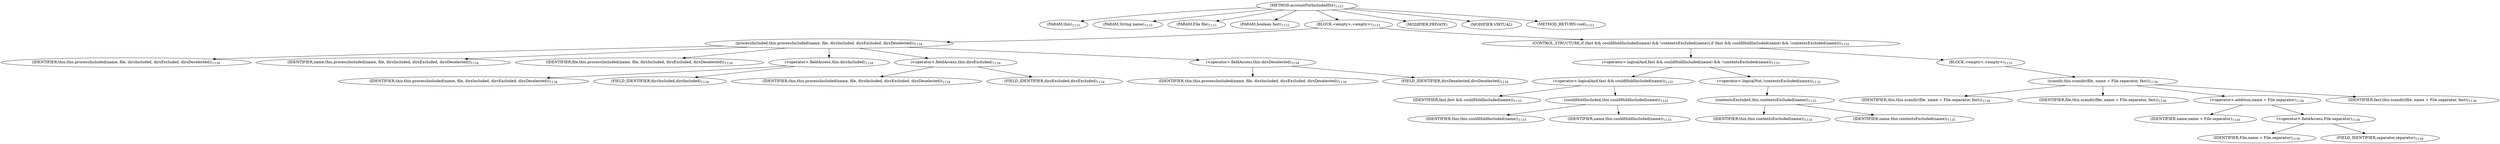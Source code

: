 digraph "accountForIncludedDir" {  
"2128" [label = <(METHOD,accountForIncludedDir)<SUB>1133</SUB>> ]
"82" [label = <(PARAM,this)<SUB>1133</SUB>> ]
"2129" [label = <(PARAM,String name)<SUB>1133</SUB>> ]
"2130" [label = <(PARAM,File file)<SUB>1133</SUB>> ]
"2131" [label = <(PARAM,boolean fast)<SUB>1133</SUB>> ]
"2132" [label = <(BLOCK,&lt;empty&gt;,&lt;empty&gt;)<SUB>1133</SUB>> ]
"2133" [label = <(processIncluded,this.processIncluded(name, file, dirsIncluded, dirsExcluded, dirsDeselected))<SUB>1134</SUB>> ]
"81" [label = <(IDENTIFIER,this,this.processIncluded(name, file, dirsIncluded, dirsExcluded, dirsDeselected))<SUB>1134</SUB>> ]
"2134" [label = <(IDENTIFIER,name,this.processIncluded(name, file, dirsIncluded, dirsExcluded, dirsDeselected))<SUB>1134</SUB>> ]
"2135" [label = <(IDENTIFIER,file,this.processIncluded(name, file, dirsIncluded, dirsExcluded, dirsDeselected))<SUB>1134</SUB>> ]
"2136" [label = <(&lt;operator&gt;.fieldAccess,this.dirsIncluded)<SUB>1134</SUB>> ]
"2137" [label = <(IDENTIFIER,this,this.processIncluded(name, file, dirsIncluded, dirsExcluded, dirsDeselected))<SUB>1134</SUB>> ]
"2138" [label = <(FIELD_IDENTIFIER,dirsIncluded,dirsIncluded)<SUB>1134</SUB>> ]
"2139" [label = <(&lt;operator&gt;.fieldAccess,this.dirsExcluded)<SUB>1134</SUB>> ]
"2140" [label = <(IDENTIFIER,this,this.processIncluded(name, file, dirsIncluded, dirsExcluded, dirsDeselected))<SUB>1134</SUB>> ]
"2141" [label = <(FIELD_IDENTIFIER,dirsExcluded,dirsExcluded)<SUB>1134</SUB>> ]
"2142" [label = <(&lt;operator&gt;.fieldAccess,this.dirsDeselected)<SUB>1134</SUB>> ]
"2143" [label = <(IDENTIFIER,this,this.processIncluded(name, file, dirsIncluded, dirsExcluded, dirsDeselected))<SUB>1134</SUB>> ]
"2144" [label = <(FIELD_IDENTIFIER,dirsDeselected,dirsDeselected)<SUB>1134</SUB>> ]
"2145" [label = <(CONTROL_STRUCTURE,if (fast &amp;&amp; couldHoldIncluded(name) &amp;&amp; !contentsExcluded(name)),if (fast &amp;&amp; couldHoldIncluded(name) &amp;&amp; !contentsExcluded(name)))<SUB>1135</SUB>> ]
"2146" [label = <(&lt;operator&gt;.logicalAnd,fast &amp;&amp; couldHoldIncluded(name) &amp;&amp; !contentsExcluded(name))<SUB>1135</SUB>> ]
"2147" [label = <(&lt;operator&gt;.logicalAnd,fast &amp;&amp; couldHoldIncluded(name))<SUB>1135</SUB>> ]
"2148" [label = <(IDENTIFIER,fast,fast &amp;&amp; couldHoldIncluded(name))<SUB>1135</SUB>> ]
"2149" [label = <(couldHoldIncluded,this.couldHoldIncluded(name))<SUB>1135</SUB>> ]
"83" [label = <(IDENTIFIER,this,this.couldHoldIncluded(name))<SUB>1135</SUB>> ]
"2150" [label = <(IDENTIFIER,name,this.couldHoldIncluded(name))<SUB>1135</SUB>> ]
"2151" [label = <(&lt;operator&gt;.logicalNot,!contentsExcluded(name))<SUB>1135</SUB>> ]
"2152" [label = <(contentsExcluded,this.contentsExcluded(name))<SUB>1135</SUB>> ]
"84" [label = <(IDENTIFIER,this,this.contentsExcluded(name))<SUB>1135</SUB>> ]
"2153" [label = <(IDENTIFIER,name,this.contentsExcluded(name))<SUB>1135</SUB>> ]
"2154" [label = <(BLOCK,&lt;empty&gt;,&lt;empty&gt;)<SUB>1135</SUB>> ]
"2155" [label = <(scandir,this.scandir(file, name + File.separator, fast))<SUB>1136</SUB>> ]
"85" [label = <(IDENTIFIER,this,this.scandir(file, name + File.separator, fast))<SUB>1136</SUB>> ]
"2156" [label = <(IDENTIFIER,file,this.scandir(file, name + File.separator, fast))<SUB>1136</SUB>> ]
"2157" [label = <(&lt;operator&gt;.addition,name + File.separator)<SUB>1136</SUB>> ]
"2158" [label = <(IDENTIFIER,name,name + File.separator)<SUB>1136</SUB>> ]
"2159" [label = <(&lt;operator&gt;.fieldAccess,File.separator)<SUB>1136</SUB>> ]
"2160" [label = <(IDENTIFIER,File,name + File.separator)<SUB>1136</SUB>> ]
"2161" [label = <(FIELD_IDENTIFIER,separator,separator)<SUB>1136</SUB>> ]
"2162" [label = <(IDENTIFIER,fast,this.scandir(file, name + File.separator, fast))<SUB>1136</SUB>> ]
"2163" [label = <(MODIFIER,PRIVATE)> ]
"2164" [label = <(MODIFIER,VIRTUAL)> ]
"2165" [label = <(METHOD_RETURN,void)<SUB>1133</SUB>> ]
  "2128" -> "82" 
  "2128" -> "2129" 
  "2128" -> "2130" 
  "2128" -> "2131" 
  "2128" -> "2132" 
  "2128" -> "2163" 
  "2128" -> "2164" 
  "2128" -> "2165" 
  "2132" -> "2133" 
  "2132" -> "2145" 
  "2133" -> "81" 
  "2133" -> "2134" 
  "2133" -> "2135" 
  "2133" -> "2136" 
  "2133" -> "2139" 
  "2133" -> "2142" 
  "2136" -> "2137" 
  "2136" -> "2138" 
  "2139" -> "2140" 
  "2139" -> "2141" 
  "2142" -> "2143" 
  "2142" -> "2144" 
  "2145" -> "2146" 
  "2145" -> "2154" 
  "2146" -> "2147" 
  "2146" -> "2151" 
  "2147" -> "2148" 
  "2147" -> "2149" 
  "2149" -> "83" 
  "2149" -> "2150" 
  "2151" -> "2152" 
  "2152" -> "84" 
  "2152" -> "2153" 
  "2154" -> "2155" 
  "2155" -> "85" 
  "2155" -> "2156" 
  "2155" -> "2157" 
  "2155" -> "2162" 
  "2157" -> "2158" 
  "2157" -> "2159" 
  "2159" -> "2160" 
  "2159" -> "2161" 
}
